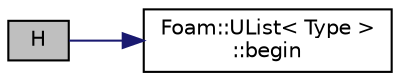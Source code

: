 digraph "H"
{
  bgcolor="transparent";
  edge [fontname="Helvetica",fontsize="10",labelfontname="Helvetica",labelfontsize="10"];
  node [fontname="Helvetica",fontsize="10",shape=record];
  rankdir="LR";
  Node1109 [label="H",height=0.2,width=0.4,color="black", fillcolor="grey75", style="filled", fontcolor="black"];
  Node1109 -> Node1110 [color="midnightblue",fontsize="10",style="solid",fontname="Helvetica"];
  Node1110 [label="Foam::UList\< Type \>\l::begin",height=0.2,width=0.4,color="black",URL="$a26837.html#a8a0643ef7f391465066f7f07d45ce934",tooltip="Return an iterator to begin traversing the UList. "];
}
